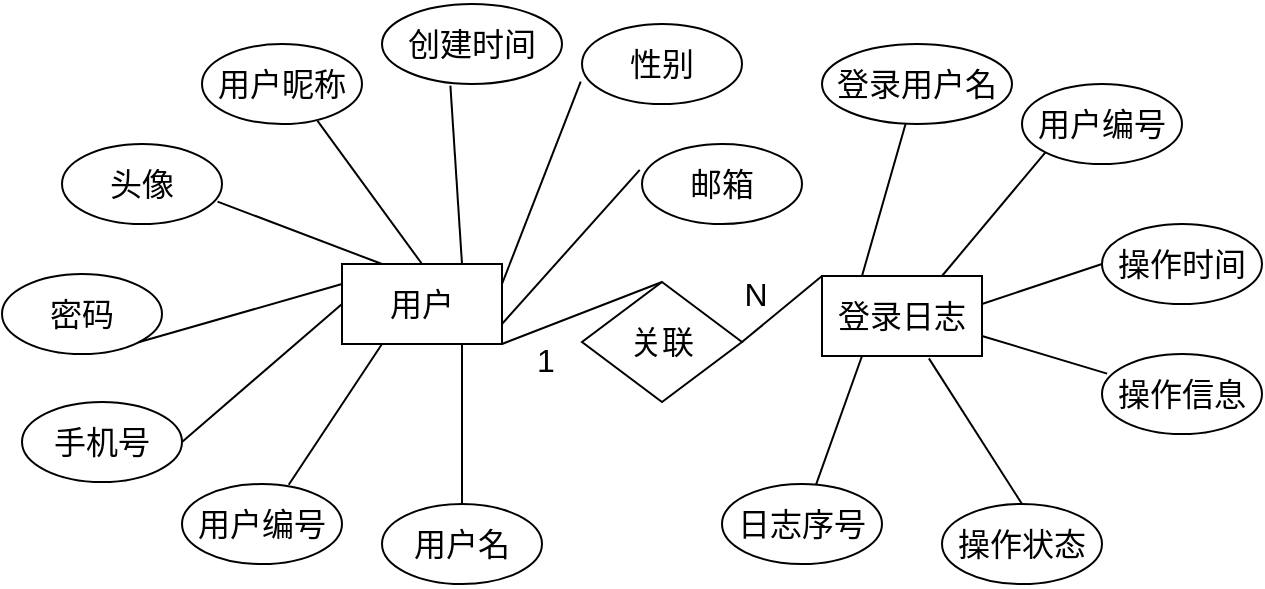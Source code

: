 <mxfile version="27.0.3">
  <diagram name="第 1 页" id="WmBBEiVnS1xbPfWJQFoL">
    <mxGraphModel dx="1500" dy="826" grid="1" gridSize="10" guides="1" tooltips="1" connect="1" arrows="1" fold="1" page="1" pageScale="1" pageWidth="827" pageHeight="1169" math="0" shadow="0">
      <root>
        <mxCell id="0" />
        <mxCell id="1" parent="0" />
        <mxCell id="0fA8BxLHoG1O0I9b1wSv-4" value="&lt;font face=&quot;Helvetica&quot; style=&quot;font-size: 16px;&quot;&gt;登录日志&lt;/font&gt;" style="rounded=0;whiteSpace=wrap;html=1;" vertex="1" parent="1">
          <mxGeometry x="470" y="306" width="80" height="40" as="geometry" />
        </mxCell>
        <mxCell id="0fA8BxLHoG1O0I9b1wSv-6" value="&lt;font style=&quot;font-size: 16px;&quot;&gt;用户&lt;/font&gt;" style="rounded=0;whiteSpace=wrap;html=1;" vertex="1" parent="1">
          <mxGeometry x="230" y="300" width="80" height="40" as="geometry" />
        </mxCell>
        <mxCell id="0fA8BxLHoG1O0I9b1wSv-11" value="&lt;p class=&quot;MsoNormal&quot;&gt;&lt;font face=&quot;Helvetica&quot; style=&quot;font-size: 16px;&quot;&gt;用户编号&lt;/font&gt;&lt;/p&gt;" style="ellipse;whiteSpace=wrap;html=1;" vertex="1" parent="1">
          <mxGeometry x="150" y="410" width="80" height="40" as="geometry" />
        </mxCell>
        <mxCell id="0fA8BxLHoG1O0I9b1wSv-12" value="&lt;p class=&quot;MsoNormal&quot;&gt;&lt;font face=&quot;Helvetica&quot; style=&quot;font-size: 16px;&quot;&gt;用户昵称&lt;/font&gt;&lt;/p&gt;" style="ellipse;whiteSpace=wrap;html=1;" vertex="1" parent="1">
          <mxGeometry x="160" y="190" width="80" height="40" as="geometry" />
        </mxCell>
        <mxCell id="0fA8BxLHoG1O0I9b1wSv-13" value="&lt;p class=&quot;MsoNormal&quot;&gt;&lt;font face=&quot;Helvetica&quot; style=&quot;font-size: 16px;&quot;&gt;用户名&lt;/font&gt;&lt;/p&gt;" style="ellipse;whiteSpace=wrap;html=1;" vertex="1" parent="1">
          <mxGeometry x="250" y="420" width="80" height="40" as="geometry" />
        </mxCell>
        <mxCell id="0fA8BxLHoG1O0I9b1wSv-14" value="&lt;p class=&quot;MsoNormal&quot;&gt;&lt;font face=&quot;Helvetica&quot; style=&quot;font-size: 16px;&quot;&gt;邮箱&lt;/font&gt;&lt;/p&gt;" style="ellipse;whiteSpace=wrap;html=1;" vertex="1" parent="1">
          <mxGeometry x="380" y="240" width="80" height="40" as="geometry" />
        </mxCell>
        <mxCell id="0fA8BxLHoG1O0I9b1wSv-15" value="&lt;p class=&quot;MsoNormal&quot;&gt;&lt;font face=&quot;Helvetica&quot; style=&quot;font-size: 16px;&quot;&gt;密码&lt;/font&gt;&lt;/p&gt;" style="ellipse;whiteSpace=wrap;html=1;" vertex="1" parent="1">
          <mxGeometry x="60" y="305" width="80" height="40" as="geometry" />
        </mxCell>
        <mxCell id="0fA8BxLHoG1O0I9b1wSv-16" value="&lt;p class=&quot;MsoNormal&quot;&gt;&lt;font style=&quot;font-size: 16px;&quot;&gt;手机号&lt;/font&gt;&lt;/p&gt;" style="ellipse;whiteSpace=wrap;html=1;" vertex="1" parent="1">
          <mxGeometry x="70" y="369" width="80" height="40" as="geometry" />
        </mxCell>
        <mxCell id="0fA8BxLHoG1O0I9b1wSv-17" value="&lt;p class=&quot;MsoNormal&quot;&gt;&lt;font face=&quot;Helvetica&quot; style=&quot;font-size: 16px;&quot;&gt;性别&lt;/font&gt;&lt;/p&gt;" style="ellipse;whiteSpace=wrap;html=1;" vertex="1" parent="1">
          <mxGeometry x="350" y="180" width="80" height="40" as="geometry" />
        </mxCell>
        <mxCell id="0fA8BxLHoG1O0I9b1wSv-18" value="&lt;p class=&quot;MsoNormal&quot;&gt;&lt;font style=&quot;font-size: 16px;&quot;&gt;头像&lt;/font&gt;&lt;/p&gt;" style="ellipse;whiteSpace=wrap;html=1;" vertex="1" parent="1">
          <mxGeometry x="90" y="240" width="80" height="40" as="geometry" />
        </mxCell>
        <mxCell id="0fA8BxLHoG1O0I9b1wSv-19" value="&lt;p class=&quot;MsoNormal&quot;&gt;&lt;font face=&quot;Helvetica&quot; style=&quot;font-size: 16px;&quot;&gt;创建时间&lt;/font&gt;&lt;/p&gt;" style="ellipse;whiteSpace=wrap;html=1;" vertex="1" parent="1">
          <mxGeometry x="250" y="170" width="90" height="40" as="geometry" />
        </mxCell>
        <mxCell id="0fA8BxLHoG1O0I9b1wSv-20" value="" style="endArrow=none;html=1;rounded=0;exitX=0.5;exitY=0;exitDx=0;exitDy=0;entryX=0.75;entryY=1;entryDx=0;entryDy=0;" edge="1" parent="1" source="0fA8BxLHoG1O0I9b1wSv-13" target="0fA8BxLHoG1O0I9b1wSv-6">
          <mxGeometry width="50" height="50" relative="1" as="geometry">
            <mxPoint x="160" y="390" as="sourcePoint" />
            <mxPoint x="210" y="340" as="targetPoint" />
          </mxGeometry>
        </mxCell>
        <mxCell id="0fA8BxLHoG1O0I9b1wSv-21" value="" style="endArrow=none;html=1;rounded=0;exitX=-0.014;exitY=0.324;exitDx=0;exitDy=0;entryX=1;entryY=0.75;entryDx=0;entryDy=0;exitPerimeter=0;" edge="1" parent="1" source="0fA8BxLHoG1O0I9b1wSv-14" target="0fA8BxLHoG1O0I9b1wSv-6">
          <mxGeometry width="50" height="50" relative="1" as="geometry">
            <mxPoint x="200" y="400" as="sourcePoint" />
            <mxPoint x="250" y="350" as="targetPoint" />
          </mxGeometry>
        </mxCell>
        <mxCell id="0fA8BxLHoG1O0I9b1wSv-22" value="" style="endArrow=none;html=1;rounded=0;exitX=-0.008;exitY=0.72;exitDx=0;exitDy=0;exitPerimeter=0;entryX=1;entryY=0.25;entryDx=0;entryDy=0;" edge="1" parent="1" source="0fA8BxLHoG1O0I9b1wSv-17" target="0fA8BxLHoG1O0I9b1wSv-6">
          <mxGeometry width="50" height="50" relative="1" as="geometry">
            <mxPoint x="280" y="435" as="sourcePoint" />
            <mxPoint x="260" y="350" as="targetPoint" />
          </mxGeometry>
        </mxCell>
        <mxCell id="0fA8BxLHoG1O0I9b1wSv-23" value="" style="endArrow=none;html=1;rounded=0;exitX=0.667;exitY=0.01;exitDx=0;exitDy=0;entryX=0.25;entryY=1;entryDx=0;entryDy=0;exitPerimeter=0;" edge="1" parent="1" source="0fA8BxLHoG1O0I9b1wSv-11" target="0fA8BxLHoG1O0I9b1wSv-6">
          <mxGeometry width="50" height="50" relative="1" as="geometry">
            <mxPoint x="148" y="356" as="sourcePoint" />
            <mxPoint x="210" y="310" as="targetPoint" />
          </mxGeometry>
        </mxCell>
        <mxCell id="0fA8BxLHoG1O0I9b1wSv-24" value="" style="endArrow=none;html=1;rounded=0;exitX=1;exitY=0.5;exitDx=0;exitDy=0;entryX=0;entryY=0.5;entryDx=0;entryDy=0;" edge="1" parent="1" source="0fA8BxLHoG1O0I9b1wSv-16" target="0fA8BxLHoG1O0I9b1wSv-6">
          <mxGeometry width="50" height="50" relative="1" as="geometry">
            <mxPoint x="130" y="300" as="sourcePoint" />
            <mxPoint x="220" y="280" as="targetPoint" />
          </mxGeometry>
        </mxCell>
        <mxCell id="0fA8BxLHoG1O0I9b1wSv-25" value="" style="endArrow=none;html=1;rounded=0;exitX=1;exitY=1;exitDx=0;exitDy=0;entryX=0;entryY=0.25;entryDx=0;entryDy=0;" edge="1" parent="1" source="0fA8BxLHoG1O0I9b1wSv-15" target="0fA8BxLHoG1O0I9b1wSv-6">
          <mxGeometry width="50" height="50" relative="1" as="geometry">
            <mxPoint x="160" y="250" as="sourcePoint" />
            <mxPoint x="250" y="330" as="targetPoint" />
          </mxGeometry>
        </mxCell>
        <mxCell id="0fA8BxLHoG1O0I9b1wSv-26" value="" style="endArrow=none;html=1;rounded=0;exitX=0.972;exitY=0.72;exitDx=0;exitDy=0;entryX=0.25;entryY=0;entryDx=0;entryDy=0;exitPerimeter=0;" edge="1" parent="1" target="0fA8BxLHoG1O0I9b1wSv-6" source="0fA8BxLHoG1O0I9b1wSv-18">
          <mxGeometry width="50" height="50" relative="1" as="geometry">
            <mxPoint x="200" y="214" as="sourcePoint" />
            <mxPoint x="272" y="270" as="targetPoint" />
          </mxGeometry>
        </mxCell>
        <mxCell id="0fA8BxLHoG1O0I9b1wSv-27" value="" style="endArrow=none;html=1;rounded=0;exitX=0.722;exitY=0.96;exitDx=0;exitDy=0;entryX=0.5;entryY=0;entryDx=0;entryDy=0;exitPerimeter=0;" edge="1" parent="1" target="0fA8BxLHoG1O0I9b1wSv-6" source="0fA8BxLHoG1O0I9b1wSv-12">
          <mxGeometry width="50" height="50" relative="1" as="geometry">
            <mxPoint x="245" y="190" as="sourcePoint" />
            <mxPoint x="275" y="286" as="targetPoint" />
          </mxGeometry>
        </mxCell>
        <mxCell id="0fA8BxLHoG1O0I9b1wSv-28" value="" style="endArrow=none;html=1;rounded=0;exitX=0.38;exitY=1.02;exitDx=0;exitDy=0;entryX=0.75;entryY=0;entryDx=0;entryDy=0;exitPerimeter=0;" edge="1" parent="1" source="0fA8BxLHoG1O0I9b1wSv-19" target="0fA8BxLHoG1O0I9b1wSv-6">
          <mxGeometry width="50" height="50" relative="1" as="geometry">
            <mxPoint x="295" y="180" as="sourcePoint" />
            <mxPoint x="290" y="300" as="targetPoint" />
          </mxGeometry>
        </mxCell>
        <mxCell id="0fA8BxLHoG1O0I9b1wSv-84" value="&lt;font style=&quot;font-size: 16px;&quot;&gt;关联&lt;/font&gt;" style="rhombus;whiteSpace=wrap;html=1;" vertex="1" parent="1">
          <mxGeometry x="350" y="309" width="80" height="60" as="geometry" />
        </mxCell>
        <mxCell id="0fA8BxLHoG1O0I9b1wSv-86" value="" style="endArrow=none;html=1;rounded=0;entryX=1;entryY=1;entryDx=0;entryDy=0;exitX=0.5;exitY=0;exitDx=0;exitDy=0;" edge="1" parent="1" source="0fA8BxLHoG1O0I9b1wSv-84" target="0fA8BxLHoG1O0I9b1wSv-6">
          <mxGeometry width="50" height="50" relative="1" as="geometry">
            <mxPoint x="180" y="510" as="sourcePoint" />
            <mxPoint x="230" y="460" as="targetPoint" />
          </mxGeometry>
        </mxCell>
        <mxCell id="0fA8BxLHoG1O0I9b1wSv-90" value="" style="endArrow=none;html=1;rounded=0;entryX=1;entryY=0.5;entryDx=0;entryDy=0;exitX=0;exitY=0;exitDx=0;exitDy=0;" edge="1" parent="1" source="0fA8BxLHoG1O0I9b1wSv-4" target="0fA8BxLHoG1O0I9b1wSv-84">
          <mxGeometry width="50" height="50" relative="1" as="geometry">
            <mxPoint x="190" y="600" as="sourcePoint" />
            <mxPoint x="150" y="510" as="targetPoint" />
          </mxGeometry>
        </mxCell>
        <mxCell id="0fA8BxLHoG1O0I9b1wSv-92" value="&lt;p class=&quot;MsoNormal&quot;&gt;&lt;font face=&quot;Helvetica&quot; style=&quot;font-size: 16px;&quot;&gt;日志序号&lt;/font&gt;&lt;/p&gt;" style="ellipse;whiteSpace=wrap;html=1;" vertex="1" parent="1">
          <mxGeometry x="420" y="410" width="80" height="40" as="geometry" />
        </mxCell>
        <mxCell id="0fA8BxLHoG1O0I9b1wSv-93" value="&lt;p class=&quot;MsoNormal&quot;&gt;&lt;font face=&quot;Helvetica&quot; style=&quot;font-size: 16px;&quot;&gt;用户编号&lt;/font&gt;&lt;/p&gt;" style="ellipse;whiteSpace=wrap;html=1;" vertex="1" parent="1">
          <mxGeometry x="570" y="210" width="80" height="40" as="geometry" />
        </mxCell>
        <mxCell id="0fA8BxLHoG1O0I9b1wSv-94" value="&lt;p class=&quot;MsoNormal&quot;&gt;&lt;font face=&quot;Helvetica&quot; style=&quot;font-size: 16px;&quot;&gt;操作信息&lt;/font&gt;&lt;/p&gt;" style="ellipse;whiteSpace=wrap;html=1;" vertex="1" parent="1">
          <mxGeometry x="610" y="345" width="80" height="40" as="geometry" />
        </mxCell>
        <mxCell id="0fA8BxLHoG1O0I9b1wSv-95" value="&lt;p class=&quot;MsoNormal&quot;&gt;&lt;font face=&quot;Helvetica&quot; style=&quot;font-size: 16px;&quot;&gt;登录用户名&lt;/font&gt;&lt;/p&gt;" style="ellipse;whiteSpace=wrap;html=1;" vertex="1" parent="1">
          <mxGeometry x="470" y="190" width="95" height="40" as="geometry" />
        </mxCell>
        <mxCell id="0fA8BxLHoG1O0I9b1wSv-96" value="&lt;p class=&quot;MsoNormal&quot;&gt;&lt;font face=&quot;Helvetica&quot; style=&quot;font-size: 16px;&quot;&gt;操作时间&lt;/font&gt;&lt;/p&gt;" style="ellipse;whiteSpace=wrap;html=1;" vertex="1" parent="1">
          <mxGeometry x="610" y="280" width="80" height="40" as="geometry" />
        </mxCell>
        <mxCell id="0fA8BxLHoG1O0I9b1wSv-97" value="&lt;p class=&quot;MsoNormal&quot;&gt;&lt;font face=&quot;Helvetica&quot; style=&quot;font-size: 16px;&quot;&gt;操作状态&lt;/font&gt;&lt;/p&gt;" style="ellipse;whiteSpace=wrap;html=1;" vertex="1" parent="1">
          <mxGeometry x="530" y="420" width="80" height="40" as="geometry" />
        </mxCell>
        <mxCell id="0fA8BxLHoG1O0I9b1wSv-113" value="" style="endArrow=none;html=1;rounded=0;exitX=0;exitY=0.5;exitDx=0;exitDy=0;" edge="1" parent="1" source="0fA8BxLHoG1O0I9b1wSv-96">
          <mxGeometry width="50" height="50" relative="1" as="geometry">
            <mxPoint x="300" y="615" as="sourcePoint" />
            <mxPoint x="550" y="320" as="targetPoint" />
          </mxGeometry>
        </mxCell>
        <mxCell id="0fA8BxLHoG1O0I9b1wSv-114" value="" style="endArrow=none;html=1;rounded=0;entryX=0.75;entryY=0;entryDx=0;entryDy=0;exitX=0;exitY=1;exitDx=0;exitDy=0;" edge="1" parent="1" source="0fA8BxLHoG1O0I9b1wSv-93" target="0fA8BxLHoG1O0I9b1wSv-4">
          <mxGeometry width="50" height="50" relative="1" as="geometry">
            <mxPoint x="410" y="670" as="sourcePoint" />
            <mxPoint x="335" y="570" as="targetPoint" />
          </mxGeometry>
        </mxCell>
        <mxCell id="0fA8BxLHoG1O0I9b1wSv-115" value="" style="endArrow=none;html=1;rounded=0;entryX=1;entryY=0.75;entryDx=0;entryDy=0;exitX=0.032;exitY=0.245;exitDx=0;exitDy=0;exitPerimeter=0;" edge="1" parent="1" source="0fA8BxLHoG1O0I9b1wSv-94" target="0fA8BxLHoG1O0I9b1wSv-4">
          <mxGeometry width="50" height="50" relative="1" as="geometry">
            <mxPoint x="374" y="744" as="sourcePoint" />
            <mxPoint x="315" y="570" as="targetPoint" />
          </mxGeometry>
        </mxCell>
        <mxCell id="0fA8BxLHoG1O0I9b1wSv-116" value="" style="endArrow=none;html=1;rounded=0;entryX=0.668;entryY=1.03;entryDx=0;entryDy=0;exitX=0.5;exitY=0;exitDx=0;exitDy=0;entryPerimeter=0;" edge="1" parent="1" source="0fA8BxLHoG1O0I9b1wSv-97" target="0fA8BxLHoG1O0I9b1wSv-4">
          <mxGeometry width="50" height="50" relative="1" as="geometry">
            <mxPoint x="323" y="772" as="sourcePoint" />
            <mxPoint x="295" y="570" as="targetPoint" />
          </mxGeometry>
        </mxCell>
        <mxCell id="0fA8BxLHoG1O0I9b1wSv-117" value="" style="endArrow=none;html=1;rounded=0;entryX=0.25;entryY=0;entryDx=0;entryDy=0;" edge="1" parent="1" source="0fA8BxLHoG1O0I9b1wSv-95" target="0fA8BxLHoG1O0I9b1wSv-4">
          <mxGeometry width="50" height="50" relative="1" as="geometry">
            <mxPoint x="250" y="790" as="sourcePoint" />
            <mxPoint x="529" y="320" as="targetPoint" />
          </mxGeometry>
        </mxCell>
        <mxCell id="0fA8BxLHoG1O0I9b1wSv-118" value="" style="endArrow=none;html=1;rounded=0;entryX=0.25;entryY=1;entryDx=0;entryDy=0;" edge="1" parent="1" source="0fA8BxLHoG1O0I9b1wSv-92" target="0fA8BxLHoG1O0I9b1wSv-4">
          <mxGeometry width="50" height="50" relative="1" as="geometry">
            <mxPoint x="180" y="741" as="sourcePoint" />
            <mxPoint x="490" y="350" as="targetPoint" />
          </mxGeometry>
        </mxCell>
        <mxCell id="0fA8BxLHoG1O0I9b1wSv-132" value="&lt;span style=&quot;font-size: 16px;&quot;&gt;1&lt;/span&gt;" style="text;html=1;align=center;verticalAlign=middle;whiteSpace=wrap;rounded=0;" vertex="1" parent="1">
          <mxGeometry x="302" y="333" width="60" height="30" as="geometry" />
        </mxCell>
        <mxCell id="0fA8BxLHoG1O0I9b1wSv-133" value="&lt;span style=&quot;font-size: 16px;&quot;&gt;N&lt;/span&gt;" style="text;html=1;align=center;verticalAlign=middle;whiteSpace=wrap;rounded=0;" vertex="1" parent="1">
          <mxGeometry x="407" y="300" width="60" height="30" as="geometry" />
        </mxCell>
      </root>
    </mxGraphModel>
  </diagram>
</mxfile>
